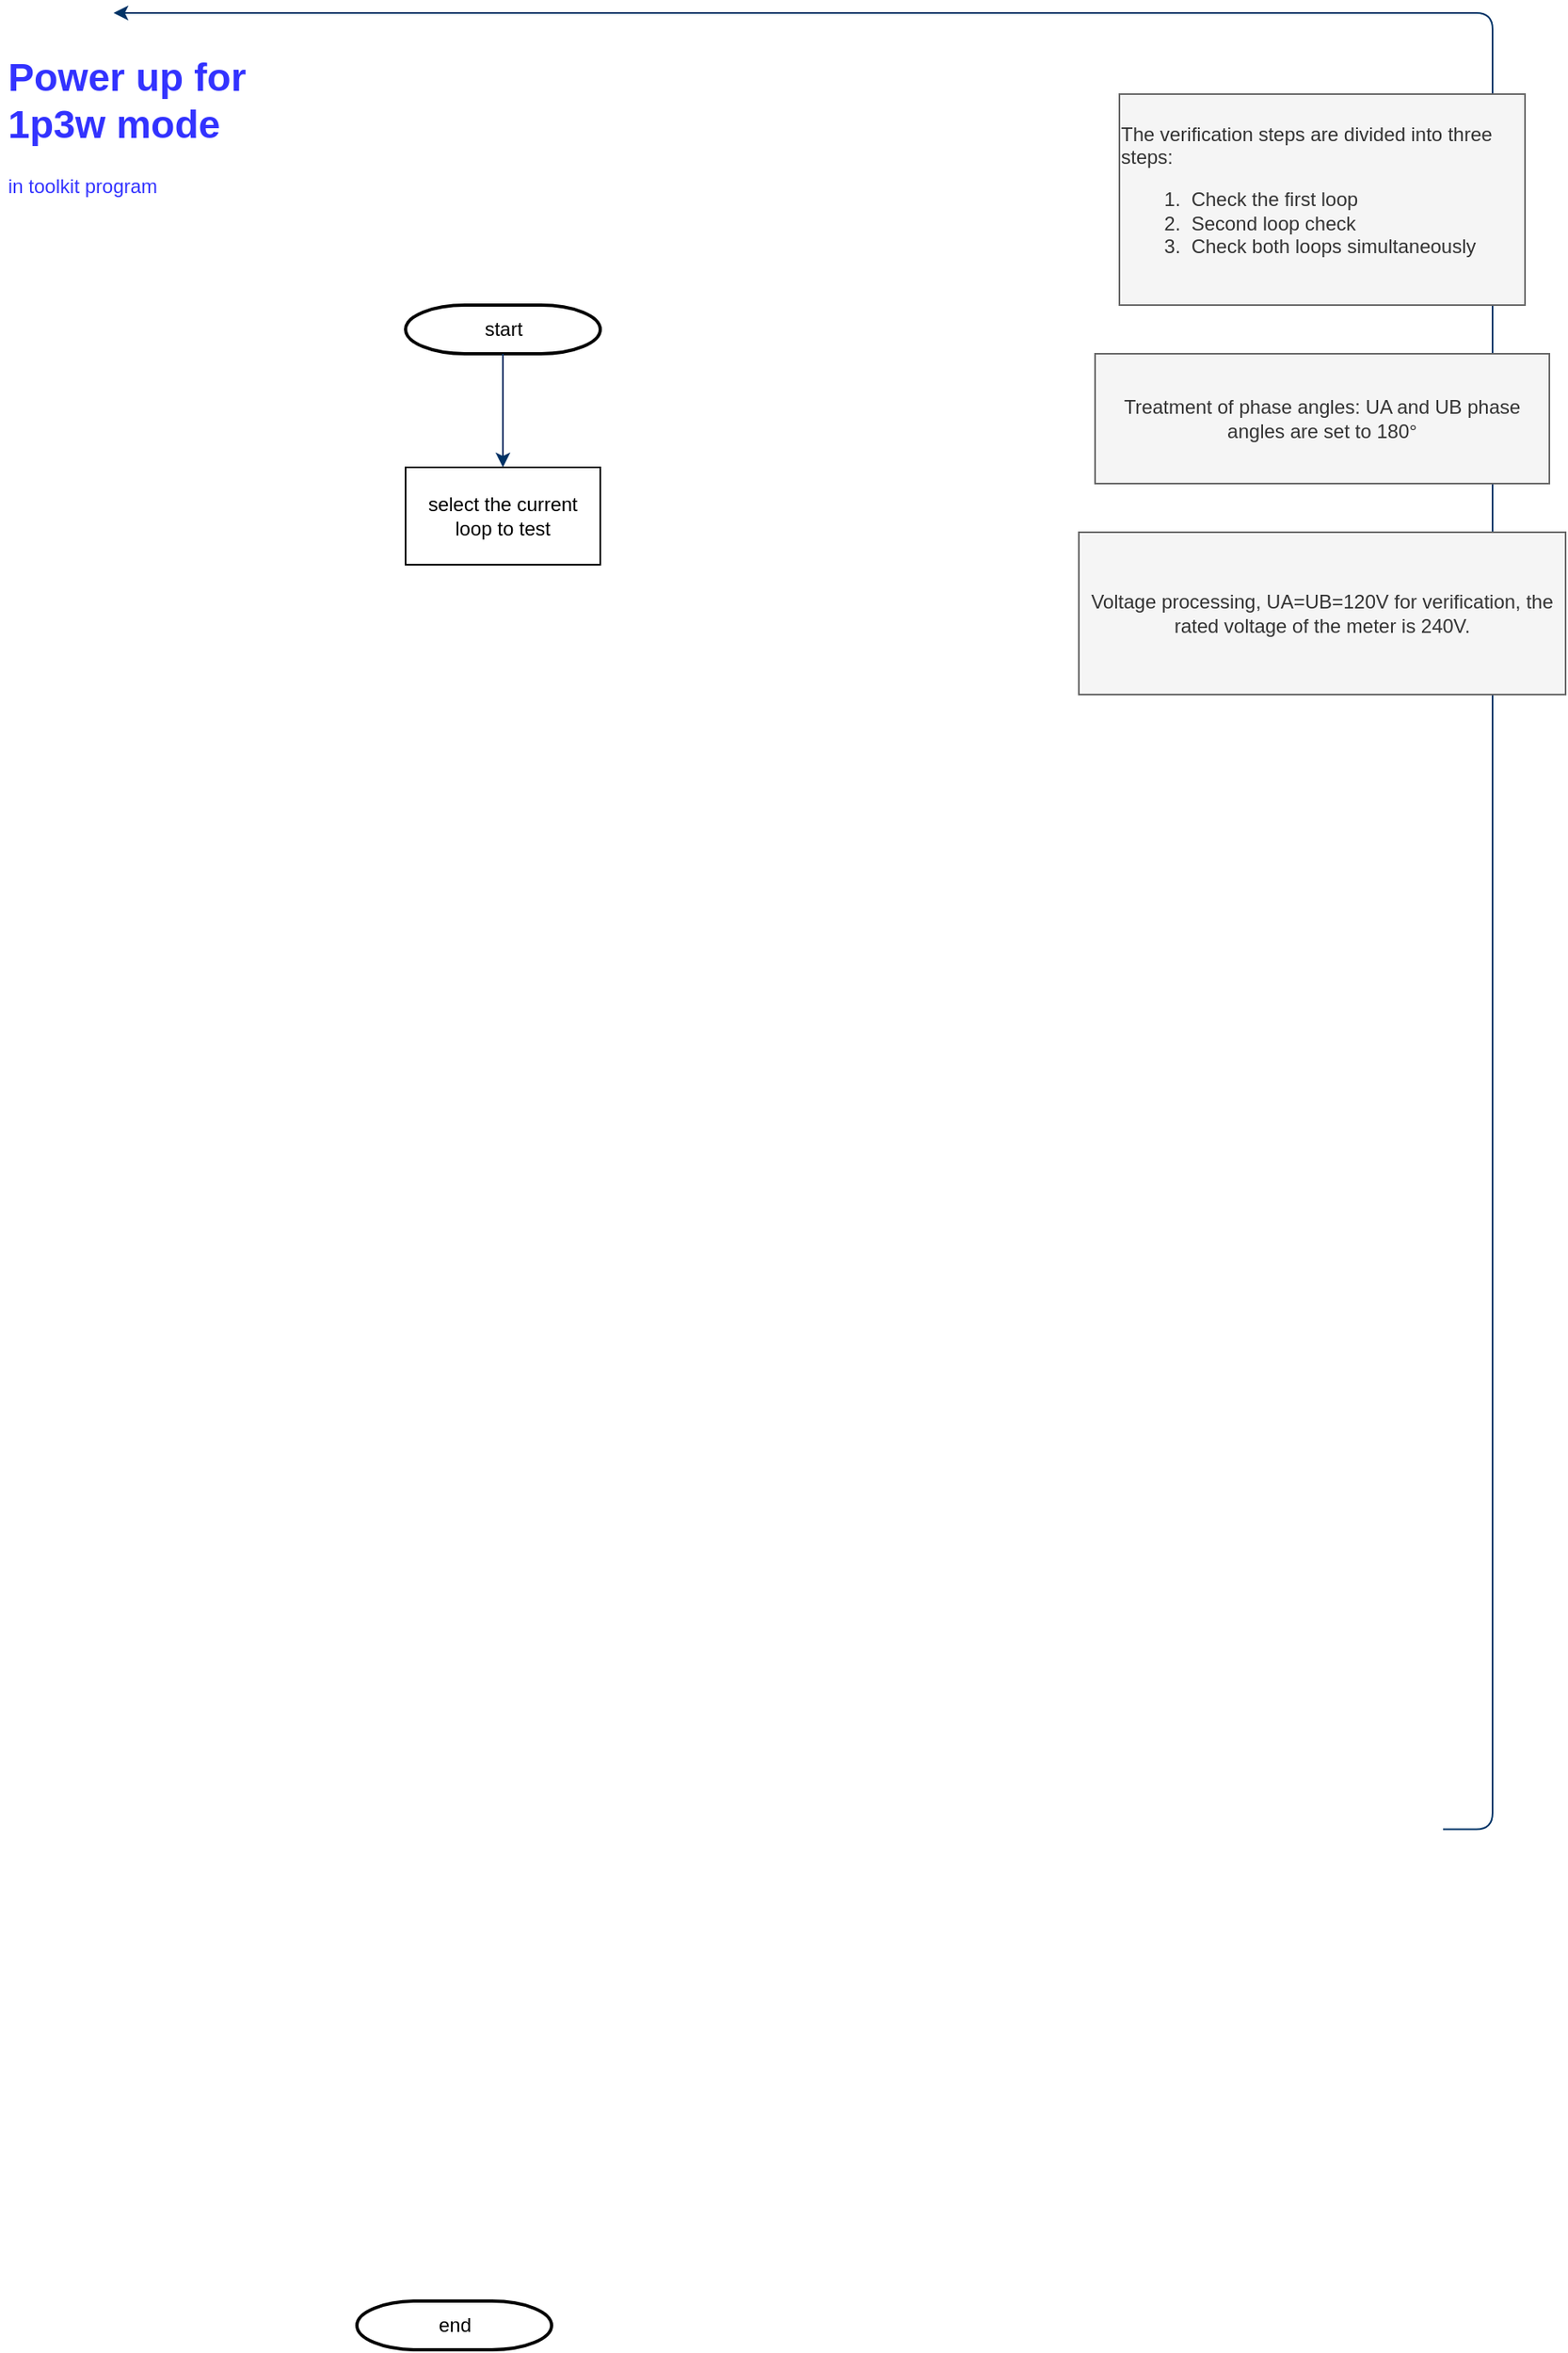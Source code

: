 <mxfile version="14.9.2" type="github">
  <diagram id="6a731a19-8d31-9384-78a2-239565b7b9f0" name="Page-1">
    <mxGraphModel dx="1038" dy="579" grid="1" gridSize="10" guides="1" tooltips="1" connect="1" arrows="1" fold="1" page="1" pageScale="1" pageWidth="1169" pageHeight="827" background="none" math="0" shadow="0">
      <root>
        <mxCell id="0" />
        <mxCell id="1" parent="0" />
        <mxCell id="2" value="start" style="shape=mxgraph.flowchart.terminator;strokeWidth=2;gradientColor=none;gradientDirection=north;fontStyle=0;html=1;" parent="1" vertex="1">
          <mxGeometry x="280" y="180" width="120" height="30" as="geometry" />
        </mxCell>
        <mxCell id="7" style="fontStyle=1;strokeColor=#003366;strokeWidth=1;html=1;entryX=0.5;entryY=0;entryDx=0;entryDy=0;" parent="1" source="2" target="5QzYHKSAta37W70-3rno-55" edge="1">
          <mxGeometry relative="1" as="geometry">
            <mxPoint x="320" y="130" as="targetPoint" />
          </mxGeometry>
        </mxCell>
        <mxCell id="40" value="end" style="shape=mxgraph.flowchart.terminator;strokeWidth=2;gradientColor=none;gradientDirection=north;fontStyle=0;html=1;" parent="1" vertex="1">
          <mxGeometry x="250" y="1410" width="120" height="30" as="geometry" />
        </mxCell>
        <mxCell id="45" value="" style="edgeStyle=elbowEdgeStyle;elbow=horizontal;exitX=1;exitY=0.5;exitPerimeter=0;entryX=0.905;entryY=0.5;entryPerimeter=0;fontStyle=1;strokeColor=#003366;strokeWidth=1;html=1;" parent="1" target="34" edge="1">
          <mxGeometry width="100" height="100" as="geometry">
            <mxPoint x="380.5" y="1119.25" as="sourcePoint" />
            <mxPoint x="100" as="targetPoint" />
            <Array as="points">
              <mxPoint x="950" y="1320" />
            </Array>
          </mxGeometry>
        </mxCell>
        <mxCell id="5QzYHKSAta37W70-3rno-55" value="select the current loop to test" style="rounded=0;whiteSpace=wrap;html=1;" vertex="1" parent="1">
          <mxGeometry x="280" y="280" width="120" height="60" as="geometry" />
        </mxCell>
        <mxCell id="5QzYHKSAta37W70-3rno-56" value="&lt;div style=&quot;text-align: left; font-size: 12px;&quot;&gt;&lt;span style=&quot;font-size: 12px;&quot;&gt;The verification steps are divided into three steps:&lt;/span&gt;&lt;/div&gt;&lt;ol style=&quot;font-size: 12px;&quot;&gt;&lt;li style=&quot;text-align: left; font-size: 12px;&quot;&gt;&amp;nbsp;Check the first loop&lt;/li&gt;&lt;li style=&quot;text-align: left; font-size: 12px;&quot;&gt;&amp;nbsp;Second loop check&lt;/li&gt;&lt;li style=&quot;text-align: left; font-size: 12px;&quot;&gt;&amp;nbsp;Check both loops simultaneously&lt;/li&gt;&lt;/ol&gt;" style="text;html=1;strokeColor=#666666;fillColor=#f5f5f5;align=center;verticalAlign=middle;whiteSpace=wrap;rounded=0;fontSize=12;fontColor=#333333;" vertex="1" parent="1">
          <mxGeometry x="720" y="50" width="250" height="130" as="geometry" />
        </mxCell>
        <mxCell id="5QzYHKSAta37W70-3rno-57" value="Treatment of phase angles: UA and UB phase angles are set to 180°" style="text;html=1;strokeColor=#666666;fillColor=#f5f5f5;align=center;verticalAlign=middle;whiteSpace=wrap;rounded=0;fontSize=12;fontColor=#333333;" vertex="1" parent="1">
          <mxGeometry x="705" y="210" width="280" height="80" as="geometry" />
        </mxCell>
        <mxCell id="5QzYHKSAta37W70-3rno-58" value="Voltage processing, UA=UB=120V for verification, the rated voltage of the meter is 240V." style="text;html=1;strokeColor=#666666;fillColor=#f5f5f5;align=center;verticalAlign=middle;whiteSpace=wrap;rounded=0;fontSize=12;fontColor=#333333;" vertex="1" parent="1">
          <mxGeometry x="695" y="320" width="300" height="100" as="geometry" />
        </mxCell>
        <mxCell id="5QzYHKSAta37W70-3rno-59" value="&lt;h1&gt;Power up for 1p3w mode&lt;/h1&gt;&lt;p&gt;in toolkit program&lt;/p&gt;&lt;p&gt;&lt;br&gt;&lt;/p&gt;" style="text;html=1;strokeColor=none;fillColor=none;spacing=5;spacingTop=-20;whiteSpace=wrap;overflow=hidden;rounded=0;fontSize=12;fontColor=#3333FF;" vertex="1" parent="1">
          <mxGeometry x="30" y="20" width="220" height="110" as="geometry" />
        </mxCell>
      </root>
    </mxGraphModel>
  </diagram>
</mxfile>
